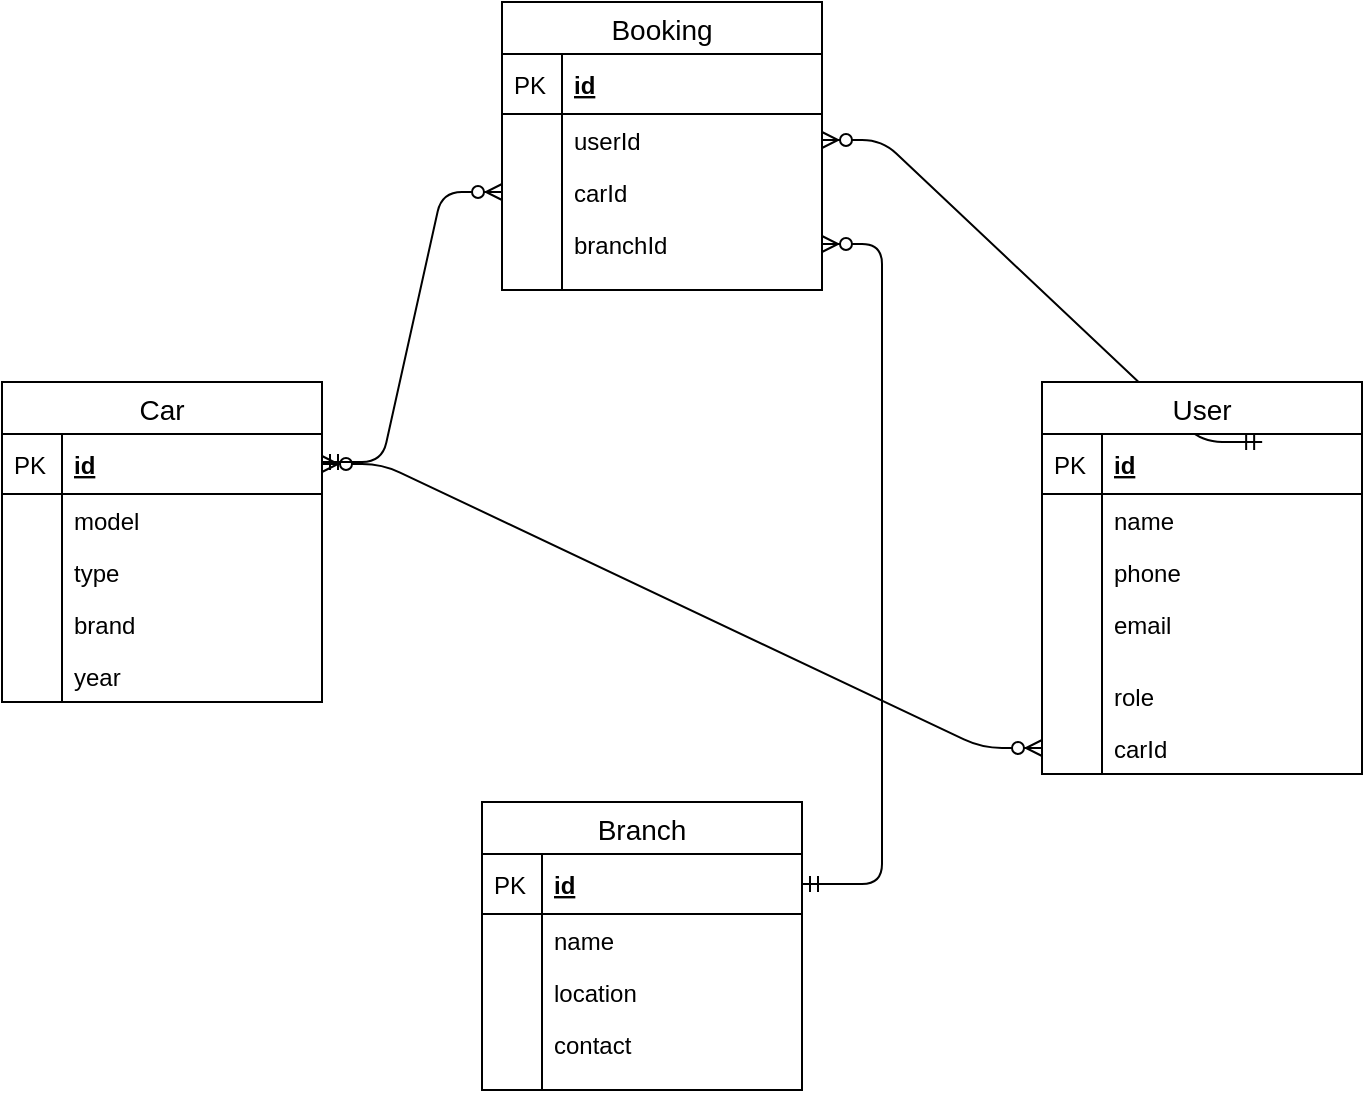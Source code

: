 <mxfile version="13.0.3" type="device"><diagram id="n9rr8StMjiqH0zyUmk4f" name="Page-1"><mxGraphModel dx="946" dy="725" grid="1" gridSize="10" guides="1" tooltips="1" connect="1" arrows="1" fold="1" page="1" pageScale="1" pageWidth="850" pageHeight="1100" math="0" shadow="0"><root><mxCell id="0"/><mxCell id="1" parent="0"/><mxCell id="OdbWk6MrRu48ULpZdshu-51" value="Car" style="swimlane;fontStyle=0;childLayout=stackLayout;horizontal=1;startSize=26;horizontalStack=0;resizeParent=1;resizeParentMax=0;resizeLast=0;collapsible=1;marginBottom=0;align=center;fontSize=14;fillColor=none;" vertex="1" parent="1"><mxGeometry x="90" y="560" width="160" height="160" as="geometry"/></mxCell><mxCell id="OdbWk6MrRu48ULpZdshu-52" value="id" style="shape=partialRectangle;top=0;left=0;right=0;bottom=1;align=left;verticalAlign=middle;fillColor=none;spacingLeft=34;spacingRight=4;overflow=hidden;rotatable=0;points=[[0,0.5],[1,0.5]];portConstraint=eastwest;dropTarget=0;fontStyle=5;fontSize=12;" vertex="1" parent="OdbWk6MrRu48ULpZdshu-51"><mxGeometry y="26" width="160" height="30" as="geometry"/></mxCell><mxCell id="OdbWk6MrRu48ULpZdshu-53" value="PK" style="shape=partialRectangle;top=0;left=0;bottom=0;fillColor=none;align=left;verticalAlign=middle;spacingLeft=4;spacingRight=4;overflow=hidden;rotatable=0;points=[];portConstraint=eastwest;part=1;fontSize=12;" vertex="1" connectable="0" parent="OdbWk6MrRu48ULpZdshu-52"><mxGeometry width="30" height="30" as="geometry"/></mxCell><mxCell id="OdbWk6MrRu48ULpZdshu-54" value="model" style="shape=partialRectangle;top=0;left=0;right=0;bottom=0;align=left;verticalAlign=top;fillColor=none;spacingLeft=34;spacingRight=4;overflow=hidden;rotatable=0;points=[[0,0.5],[1,0.5]];portConstraint=eastwest;dropTarget=0;fontSize=12;" vertex="1" parent="OdbWk6MrRu48ULpZdshu-51"><mxGeometry y="56" width="160" height="26" as="geometry"/></mxCell><mxCell id="OdbWk6MrRu48ULpZdshu-55" value="" style="shape=partialRectangle;top=0;left=0;bottom=0;fillColor=none;align=left;verticalAlign=top;spacingLeft=4;spacingRight=4;overflow=hidden;rotatable=0;points=[];portConstraint=eastwest;part=1;fontSize=12;" vertex="1" connectable="0" parent="OdbWk6MrRu48ULpZdshu-54"><mxGeometry width="30" height="26" as="geometry"/></mxCell><mxCell id="OdbWk6MrRu48ULpZdshu-56" value="type" style="shape=partialRectangle;top=0;left=0;right=0;bottom=0;align=left;verticalAlign=top;fillColor=none;spacingLeft=34;spacingRight=4;overflow=hidden;rotatable=0;points=[[0,0.5],[1,0.5]];portConstraint=eastwest;dropTarget=0;fontSize=12;" vertex="1" parent="OdbWk6MrRu48ULpZdshu-51"><mxGeometry y="82" width="160" height="26" as="geometry"/></mxCell><mxCell id="OdbWk6MrRu48ULpZdshu-57" value="" style="shape=partialRectangle;top=0;left=0;bottom=0;fillColor=none;align=left;verticalAlign=top;spacingLeft=4;spacingRight=4;overflow=hidden;rotatable=0;points=[];portConstraint=eastwest;part=1;fontSize=12;" vertex="1" connectable="0" parent="OdbWk6MrRu48ULpZdshu-56"><mxGeometry width="30" height="26" as="geometry"/></mxCell><mxCell id="OdbWk6MrRu48ULpZdshu-58" value="brand" style="shape=partialRectangle;top=0;left=0;right=0;bottom=0;align=left;verticalAlign=top;fillColor=none;spacingLeft=34;spacingRight=4;overflow=hidden;rotatable=0;points=[[0,0.5],[1,0.5]];portConstraint=eastwest;dropTarget=0;fontSize=12;" vertex="1" parent="OdbWk6MrRu48ULpZdshu-51"><mxGeometry y="108" width="160" height="26" as="geometry"/></mxCell><mxCell id="OdbWk6MrRu48ULpZdshu-59" value="" style="shape=partialRectangle;top=0;left=0;bottom=0;fillColor=none;align=left;verticalAlign=top;spacingLeft=4;spacingRight=4;overflow=hidden;rotatable=0;points=[];portConstraint=eastwest;part=1;fontSize=12;" vertex="1" connectable="0" parent="OdbWk6MrRu48ULpZdshu-58"><mxGeometry width="30" height="26" as="geometry"/></mxCell><mxCell id="OdbWk6MrRu48ULpZdshu-62" value="year" style="shape=partialRectangle;top=0;left=0;right=0;bottom=0;align=left;verticalAlign=top;fillColor=none;spacingLeft=34;spacingRight=4;overflow=hidden;rotatable=0;points=[[0,0.5],[1,0.5]];portConstraint=eastwest;dropTarget=0;fontSize=12;" vertex="1" parent="OdbWk6MrRu48ULpZdshu-51"><mxGeometry y="134" width="160" height="26" as="geometry"/></mxCell><mxCell id="OdbWk6MrRu48ULpZdshu-63" value="" style="shape=partialRectangle;top=0;left=0;bottom=0;fillColor=none;align=left;verticalAlign=top;spacingLeft=4;spacingRight=4;overflow=hidden;rotatable=0;points=[];portConstraint=eastwest;part=1;fontSize=12;" vertex="1" connectable="0" parent="OdbWk6MrRu48ULpZdshu-62"><mxGeometry width="30" height="26" as="geometry"/></mxCell><mxCell id="OdbWk6MrRu48ULpZdshu-40" value="Booking" style="swimlane;fontStyle=0;childLayout=stackLayout;horizontal=1;startSize=26;horizontalStack=0;resizeParent=1;resizeParentMax=0;resizeLast=0;collapsible=1;marginBottom=0;align=center;fontSize=14;fillColor=none;" vertex="1" parent="1"><mxGeometry x="340" y="370" width="160" height="144" as="geometry"/></mxCell><mxCell id="OdbWk6MrRu48ULpZdshu-41" value="id" style="shape=partialRectangle;top=0;left=0;right=0;bottom=1;align=left;verticalAlign=middle;fillColor=none;spacingLeft=34;spacingRight=4;overflow=hidden;rotatable=0;points=[[0,0.5],[1,0.5]];portConstraint=eastwest;dropTarget=0;fontStyle=5;fontSize=12;" vertex="1" parent="OdbWk6MrRu48ULpZdshu-40"><mxGeometry y="26" width="160" height="30" as="geometry"/></mxCell><mxCell id="OdbWk6MrRu48ULpZdshu-42" value="PK" style="shape=partialRectangle;top=0;left=0;bottom=0;fillColor=none;align=left;verticalAlign=middle;spacingLeft=4;spacingRight=4;overflow=hidden;rotatable=0;points=[];portConstraint=eastwest;part=1;fontSize=12;" vertex="1" connectable="0" parent="OdbWk6MrRu48ULpZdshu-41"><mxGeometry width="30" height="30" as="geometry"/></mxCell><mxCell id="OdbWk6MrRu48ULpZdshu-43" value="userId" style="shape=partialRectangle;top=0;left=0;right=0;bottom=0;align=left;verticalAlign=top;fillColor=none;spacingLeft=34;spacingRight=4;overflow=hidden;rotatable=0;points=[[0,0.5],[1,0.5]];portConstraint=eastwest;dropTarget=0;fontSize=12;" vertex="1" parent="OdbWk6MrRu48ULpZdshu-40"><mxGeometry y="56" width="160" height="26" as="geometry"/></mxCell><mxCell id="OdbWk6MrRu48ULpZdshu-44" value="" style="shape=partialRectangle;top=0;left=0;bottom=0;fillColor=none;align=left;verticalAlign=top;spacingLeft=4;spacingRight=4;overflow=hidden;rotatable=0;points=[];portConstraint=eastwest;part=1;fontSize=12;" vertex="1" connectable="0" parent="OdbWk6MrRu48ULpZdshu-43"><mxGeometry width="30" height="26" as="geometry"/></mxCell><mxCell id="OdbWk6MrRu48ULpZdshu-45" value="carId" style="shape=partialRectangle;top=0;left=0;right=0;bottom=0;align=left;verticalAlign=top;fillColor=none;spacingLeft=34;spacingRight=4;overflow=hidden;rotatable=0;points=[[0,0.5],[1,0.5]];portConstraint=eastwest;dropTarget=0;fontSize=12;" vertex="1" parent="OdbWk6MrRu48ULpZdshu-40"><mxGeometry y="82" width="160" height="26" as="geometry"/></mxCell><mxCell id="OdbWk6MrRu48ULpZdshu-46" value="" style="shape=partialRectangle;top=0;left=0;bottom=0;fillColor=none;align=left;verticalAlign=top;spacingLeft=4;spacingRight=4;overflow=hidden;rotatable=0;points=[];portConstraint=eastwest;part=1;fontSize=12;" vertex="1" connectable="0" parent="OdbWk6MrRu48ULpZdshu-45"><mxGeometry width="30" height="26" as="geometry"/></mxCell><mxCell id="OdbWk6MrRu48ULpZdshu-47" value="branchId" style="shape=partialRectangle;top=0;left=0;right=0;bottom=0;align=left;verticalAlign=top;fillColor=none;spacingLeft=34;spacingRight=4;overflow=hidden;rotatable=0;points=[[0,0.5],[1,0.5]];portConstraint=eastwest;dropTarget=0;fontSize=12;" vertex="1" parent="OdbWk6MrRu48ULpZdshu-40"><mxGeometry y="108" width="160" height="26" as="geometry"/></mxCell><mxCell id="OdbWk6MrRu48ULpZdshu-48" value="" style="shape=partialRectangle;top=0;left=0;bottom=0;fillColor=none;align=left;verticalAlign=top;spacingLeft=4;spacingRight=4;overflow=hidden;rotatable=0;points=[];portConstraint=eastwest;part=1;fontSize=12;" vertex="1" connectable="0" parent="OdbWk6MrRu48ULpZdshu-47"><mxGeometry width="30" height="26" as="geometry"/></mxCell><mxCell id="OdbWk6MrRu48ULpZdshu-49" value="" style="shape=partialRectangle;top=0;left=0;right=0;bottom=0;align=left;verticalAlign=top;fillColor=none;spacingLeft=34;spacingRight=4;overflow=hidden;rotatable=0;points=[[0,0.5],[1,0.5]];portConstraint=eastwest;dropTarget=0;fontSize=12;" vertex="1" parent="OdbWk6MrRu48ULpZdshu-40"><mxGeometry y="134" width="160" height="10" as="geometry"/></mxCell><mxCell id="OdbWk6MrRu48ULpZdshu-50" value="" style="shape=partialRectangle;top=0;left=0;bottom=0;fillColor=none;align=left;verticalAlign=top;spacingLeft=4;spacingRight=4;overflow=hidden;rotatable=0;points=[];portConstraint=eastwest;part=1;fontSize=12;" vertex="1" connectable="0" parent="OdbWk6MrRu48ULpZdshu-49"><mxGeometry width="30" height="10" as="geometry"/></mxCell><mxCell id="OdbWk6MrRu48ULpZdshu-87" value="" style="edgeStyle=entityRelationEdgeStyle;fontSize=12;html=1;endArrow=ERzeroToMany;endFill=1;startArrow=ERzeroToMany;entryX=0;entryY=0.5;entryDx=0;entryDy=0;exitX=1;exitY=0.5;exitDx=0;exitDy=0;" edge="1" parent="1" source="OdbWk6MrRu48ULpZdshu-52" target="OdbWk6MrRu48ULpZdshu-78"><mxGeometry width="100" height="100" relative="1" as="geometry"><mxPoint x="325" y="590" as="sourcePoint"/><mxPoint x="425" y="570" as="targetPoint"/></mxGeometry></mxCell><mxCell id="OdbWk6MrRu48ULpZdshu-64" value="Branch" style="swimlane;fontStyle=0;childLayout=stackLayout;horizontal=1;startSize=26;horizontalStack=0;resizeParent=1;resizeParentMax=0;resizeLast=0;collapsible=1;marginBottom=0;align=center;fontSize=14;fillColor=none;" vertex="1" parent="1"><mxGeometry x="330" y="770" width="160" height="144" as="geometry"/></mxCell><mxCell id="OdbWk6MrRu48ULpZdshu-65" value="id" style="shape=partialRectangle;top=0;left=0;right=0;bottom=1;align=left;verticalAlign=middle;fillColor=none;spacingLeft=34;spacingRight=4;overflow=hidden;rotatable=0;points=[[0,0.5],[1,0.5]];portConstraint=eastwest;dropTarget=0;fontStyle=5;fontSize=12;" vertex="1" parent="OdbWk6MrRu48ULpZdshu-64"><mxGeometry y="26" width="160" height="30" as="geometry"/></mxCell><mxCell id="OdbWk6MrRu48ULpZdshu-66" value="PK" style="shape=partialRectangle;top=0;left=0;bottom=0;fillColor=none;align=left;verticalAlign=middle;spacingLeft=4;spacingRight=4;overflow=hidden;rotatable=0;points=[];portConstraint=eastwest;part=1;fontSize=12;" vertex="1" connectable="0" parent="OdbWk6MrRu48ULpZdshu-65"><mxGeometry width="30" height="30" as="geometry"/></mxCell><mxCell id="OdbWk6MrRu48ULpZdshu-67" value="name" style="shape=partialRectangle;top=0;left=0;right=0;bottom=0;align=left;verticalAlign=top;fillColor=none;spacingLeft=34;spacingRight=4;overflow=hidden;rotatable=0;points=[[0,0.5],[1,0.5]];portConstraint=eastwest;dropTarget=0;fontSize=12;" vertex="1" parent="OdbWk6MrRu48ULpZdshu-64"><mxGeometry y="56" width="160" height="26" as="geometry"/></mxCell><mxCell id="OdbWk6MrRu48ULpZdshu-68" value="" style="shape=partialRectangle;top=0;left=0;bottom=0;fillColor=none;align=left;verticalAlign=top;spacingLeft=4;spacingRight=4;overflow=hidden;rotatable=0;points=[];portConstraint=eastwest;part=1;fontSize=12;" vertex="1" connectable="0" parent="OdbWk6MrRu48ULpZdshu-67"><mxGeometry width="30" height="26" as="geometry"/></mxCell><mxCell id="OdbWk6MrRu48ULpZdshu-69" value="location" style="shape=partialRectangle;top=0;left=0;right=0;bottom=0;align=left;verticalAlign=top;fillColor=none;spacingLeft=34;spacingRight=4;overflow=hidden;rotatable=0;points=[[0,0.5],[1,0.5]];portConstraint=eastwest;dropTarget=0;fontSize=12;" vertex="1" parent="OdbWk6MrRu48ULpZdshu-64"><mxGeometry y="82" width="160" height="26" as="geometry"/></mxCell><mxCell id="OdbWk6MrRu48ULpZdshu-70" value="" style="shape=partialRectangle;top=0;left=0;bottom=0;fillColor=none;align=left;verticalAlign=top;spacingLeft=4;spacingRight=4;overflow=hidden;rotatable=0;points=[];portConstraint=eastwest;part=1;fontSize=12;" vertex="1" connectable="0" parent="OdbWk6MrRu48ULpZdshu-69"><mxGeometry width="30" height="26" as="geometry"/></mxCell><mxCell id="OdbWk6MrRu48ULpZdshu-71" value="contact" style="shape=partialRectangle;top=0;left=0;right=0;bottom=0;align=left;verticalAlign=top;fillColor=none;spacingLeft=34;spacingRight=4;overflow=hidden;rotatable=0;points=[[0,0.5],[1,0.5]];portConstraint=eastwest;dropTarget=0;fontSize=12;" vertex="1" parent="OdbWk6MrRu48ULpZdshu-64"><mxGeometry y="108" width="160" height="26" as="geometry"/></mxCell><mxCell id="OdbWk6MrRu48ULpZdshu-72" value="" style="shape=partialRectangle;top=0;left=0;bottom=0;fillColor=none;align=left;verticalAlign=top;spacingLeft=4;spacingRight=4;overflow=hidden;rotatable=0;points=[];portConstraint=eastwest;part=1;fontSize=12;" vertex="1" connectable="0" parent="OdbWk6MrRu48ULpZdshu-71"><mxGeometry width="30" height="26" as="geometry"/></mxCell><mxCell id="OdbWk6MrRu48ULpZdshu-73" value="" style="shape=partialRectangle;top=0;left=0;right=0;bottom=0;align=left;verticalAlign=top;fillColor=none;spacingLeft=34;spacingRight=4;overflow=hidden;rotatable=0;points=[[0,0.5],[1,0.5]];portConstraint=eastwest;dropTarget=0;fontSize=12;" vertex="1" parent="OdbWk6MrRu48ULpZdshu-64"><mxGeometry y="134" width="160" height="10" as="geometry"/></mxCell><mxCell id="OdbWk6MrRu48ULpZdshu-74" value="" style="shape=partialRectangle;top=0;left=0;bottom=0;fillColor=none;align=left;verticalAlign=top;spacingLeft=4;spacingRight=4;overflow=hidden;rotatable=0;points=[];portConstraint=eastwest;part=1;fontSize=12;" vertex="1" connectable="0" parent="OdbWk6MrRu48ULpZdshu-73"><mxGeometry width="30" height="10" as="geometry"/></mxCell><mxCell id="OdbWk6MrRu48ULpZdshu-90" value="" style="edgeStyle=entityRelationEdgeStyle;fontSize=12;html=1;endArrow=ERzeroToMany;startArrow=ERmandOne;exitX=1;exitY=0.5;exitDx=0;exitDy=0;" edge="1" parent="1" source="OdbWk6MrRu48ULpZdshu-65" target="OdbWk6MrRu48ULpZdshu-47"><mxGeometry width="100" height="100" relative="1" as="geometry"><mxPoint x="325" y="490" as="sourcePoint"/><mxPoint x="525" y="590" as="targetPoint"/></mxGeometry></mxCell><mxCell id="OdbWk6MrRu48ULpZdshu-92" value="" style="edgeStyle=entityRelationEdgeStyle;fontSize=12;html=1;endArrow=ERzeroToMany;startArrow=ERmandOne;exitX=0.688;exitY=0.133;exitDx=0;exitDy=0;exitPerimeter=0;" edge="1" parent="1" source="OdbWk6MrRu48ULpZdshu-22" target="OdbWk6MrRu48ULpZdshu-43"><mxGeometry width="100" height="100" relative="1" as="geometry"><mxPoint x="610" y="660" as="sourcePoint"/><mxPoint x="620" y="340" as="targetPoint"/></mxGeometry></mxCell><mxCell id="OdbWk6MrRu48ULpZdshu-93" value="" style="edgeStyle=entityRelationEdgeStyle;fontSize=12;html=1;endArrow=ERzeroToMany;startArrow=ERmandOne;entryX=0;entryY=0.5;entryDx=0;entryDy=0;" edge="1" parent="1" target="OdbWk6MrRu48ULpZdshu-45"><mxGeometry width="100" height="100" relative="1" as="geometry"><mxPoint x="250" y="600" as="sourcePoint"/><mxPoint x="520" y="530" as="targetPoint"/></mxGeometry></mxCell><mxCell id="OdbWk6MrRu48ULpZdshu-21" value="User" style="swimlane;fontStyle=0;childLayout=stackLayout;horizontal=1;startSize=26;horizontalStack=0;resizeParent=1;resizeParentMax=0;resizeLast=0;collapsible=1;marginBottom=0;align=center;fontSize=14;" vertex="1" parent="1"><mxGeometry x="610" y="560" width="160" height="196" as="geometry"/></mxCell><mxCell id="OdbWk6MrRu48ULpZdshu-22" value="id" style="shape=partialRectangle;top=0;left=0;right=0;bottom=1;align=left;verticalAlign=middle;fillColor=none;spacingLeft=34;spacingRight=4;overflow=hidden;rotatable=0;points=[[0,0.5],[1,0.5]];portConstraint=eastwest;dropTarget=0;fontStyle=5;fontSize=12;" vertex="1" parent="OdbWk6MrRu48ULpZdshu-21"><mxGeometry y="26" width="160" height="30" as="geometry"/></mxCell><mxCell id="OdbWk6MrRu48ULpZdshu-23" value="PK" style="shape=partialRectangle;top=0;left=0;bottom=0;fillColor=none;align=left;verticalAlign=middle;spacingLeft=4;spacingRight=4;overflow=hidden;rotatable=0;points=[];portConstraint=eastwest;part=1;fontSize=12;" vertex="1" connectable="0" parent="OdbWk6MrRu48ULpZdshu-22"><mxGeometry width="30" height="30" as="geometry"/></mxCell><mxCell id="OdbWk6MrRu48ULpZdshu-24" value="name" style="shape=partialRectangle;top=0;left=0;right=0;bottom=0;align=left;verticalAlign=top;fillColor=none;spacingLeft=34;spacingRight=4;overflow=hidden;rotatable=0;points=[[0,0.5],[1,0.5]];portConstraint=eastwest;dropTarget=0;fontSize=12;" vertex="1" parent="OdbWk6MrRu48ULpZdshu-21"><mxGeometry y="56" width="160" height="26" as="geometry"/></mxCell><mxCell id="OdbWk6MrRu48ULpZdshu-25" value="" style="shape=partialRectangle;top=0;left=0;bottom=0;fillColor=none;align=left;verticalAlign=top;spacingLeft=4;spacingRight=4;overflow=hidden;rotatable=0;points=[];portConstraint=eastwest;part=1;fontSize=12;" vertex="1" connectable="0" parent="OdbWk6MrRu48ULpZdshu-24"><mxGeometry width="30" height="26" as="geometry"/></mxCell><mxCell id="OdbWk6MrRu48ULpZdshu-26" value="phone" style="shape=partialRectangle;top=0;left=0;right=0;bottom=0;align=left;verticalAlign=top;fillColor=none;spacingLeft=34;spacingRight=4;overflow=hidden;rotatable=0;points=[[0,0.5],[1,0.5]];portConstraint=eastwest;dropTarget=0;fontSize=12;" vertex="1" parent="OdbWk6MrRu48ULpZdshu-21"><mxGeometry y="82" width="160" height="26" as="geometry"/></mxCell><mxCell id="OdbWk6MrRu48ULpZdshu-27" value="" style="shape=partialRectangle;top=0;left=0;bottom=0;fillColor=none;align=left;verticalAlign=top;spacingLeft=4;spacingRight=4;overflow=hidden;rotatable=0;points=[];portConstraint=eastwest;part=1;fontSize=12;" vertex="1" connectable="0" parent="OdbWk6MrRu48ULpZdshu-26"><mxGeometry width="30" height="26" as="geometry"/></mxCell><mxCell id="OdbWk6MrRu48ULpZdshu-28" value="email" style="shape=partialRectangle;top=0;left=0;right=0;bottom=0;align=left;verticalAlign=top;fillColor=none;spacingLeft=34;spacingRight=4;overflow=hidden;rotatable=0;points=[[0,0.5],[1,0.5]];portConstraint=eastwest;dropTarget=0;fontSize=12;" vertex="1" parent="OdbWk6MrRu48ULpZdshu-21"><mxGeometry y="108" width="160" height="26" as="geometry"/></mxCell><mxCell id="OdbWk6MrRu48ULpZdshu-29" value="" style="shape=partialRectangle;top=0;left=0;bottom=0;fillColor=none;align=left;verticalAlign=top;spacingLeft=4;spacingRight=4;overflow=hidden;rotatable=0;points=[];portConstraint=eastwest;part=1;fontSize=12;" vertex="1" connectable="0" parent="OdbWk6MrRu48ULpZdshu-28"><mxGeometry width="30" height="26" as="geometry"/></mxCell><mxCell id="OdbWk6MrRu48ULpZdshu-30" value="" style="shape=partialRectangle;top=0;left=0;right=0;bottom=0;align=left;verticalAlign=top;fillColor=none;spacingLeft=34;spacingRight=4;overflow=hidden;rotatable=0;points=[[0,0.5],[1,0.5]];portConstraint=eastwest;dropTarget=0;fontSize=12;" vertex="1" parent="OdbWk6MrRu48ULpZdshu-21"><mxGeometry y="134" width="160" height="10" as="geometry"/></mxCell><mxCell id="OdbWk6MrRu48ULpZdshu-31" value="" style="shape=partialRectangle;top=0;left=0;bottom=0;fillColor=none;align=left;verticalAlign=top;spacingLeft=4;spacingRight=4;overflow=hidden;rotatable=0;points=[];portConstraint=eastwest;part=1;fontSize=12;" vertex="1" connectable="0" parent="OdbWk6MrRu48ULpZdshu-30"><mxGeometry width="30" height="10" as="geometry"/></mxCell><mxCell id="OdbWk6MrRu48ULpZdshu-32" value="role" style="shape=partialRectangle;top=0;left=0;right=0;bottom=0;align=left;verticalAlign=top;fillColor=none;spacingLeft=34;spacingRight=4;overflow=hidden;rotatable=0;points=[[0,0.5],[1,0.5]];portConstraint=eastwest;dropTarget=0;fontSize=12;" vertex="1" parent="OdbWk6MrRu48ULpZdshu-21"><mxGeometry y="144" width="160" height="26" as="geometry"/></mxCell><mxCell id="OdbWk6MrRu48ULpZdshu-33" value="" style="shape=partialRectangle;top=0;left=0;bottom=0;fillColor=none;align=left;verticalAlign=top;spacingLeft=4;spacingRight=4;overflow=hidden;rotatable=0;points=[];portConstraint=eastwest;part=1;fontSize=12;" vertex="1" connectable="0" parent="OdbWk6MrRu48ULpZdshu-32"><mxGeometry width="30" height="26" as="geometry"/></mxCell><mxCell id="OdbWk6MrRu48ULpZdshu-78" value="carId" style="shape=partialRectangle;top=0;left=0;right=0;bottom=0;align=left;verticalAlign=top;fillColor=none;spacingLeft=34;spacingRight=4;overflow=hidden;rotatable=0;points=[[0,0.5],[1,0.5]];portConstraint=eastwest;dropTarget=0;fontSize=12;" vertex="1" parent="OdbWk6MrRu48ULpZdshu-21"><mxGeometry y="170" width="160" height="26" as="geometry"/></mxCell><mxCell id="OdbWk6MrRu48ULpZdshu-79" value="" style="shape=partialRectangle;top=0;left=0;bottom=0;fillColor=none;align=left;verticalAlign=top;spacingLeft=4;spacingRight=4;overflow=hidden;rotatable=0;points=[];portConstraint=eastwest;part=1;fontSize=12;" vertex="1" connectable="0" parent="OdbWk6MrRu48ULpZdshu-78"><mxGeometry width="30" height="26" as="geometry"/></mxCell></root></mxGraphModel></diagram></mxfile>